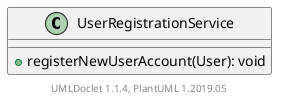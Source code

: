 @startuml

    class UserRegistrationService [[UserRegistrationService.html]] {
        +registerNewUserAccount(User): void
    }


    center footer UMLDoclet 1.1.4, PlantUML 1.2019.05
@enduml

